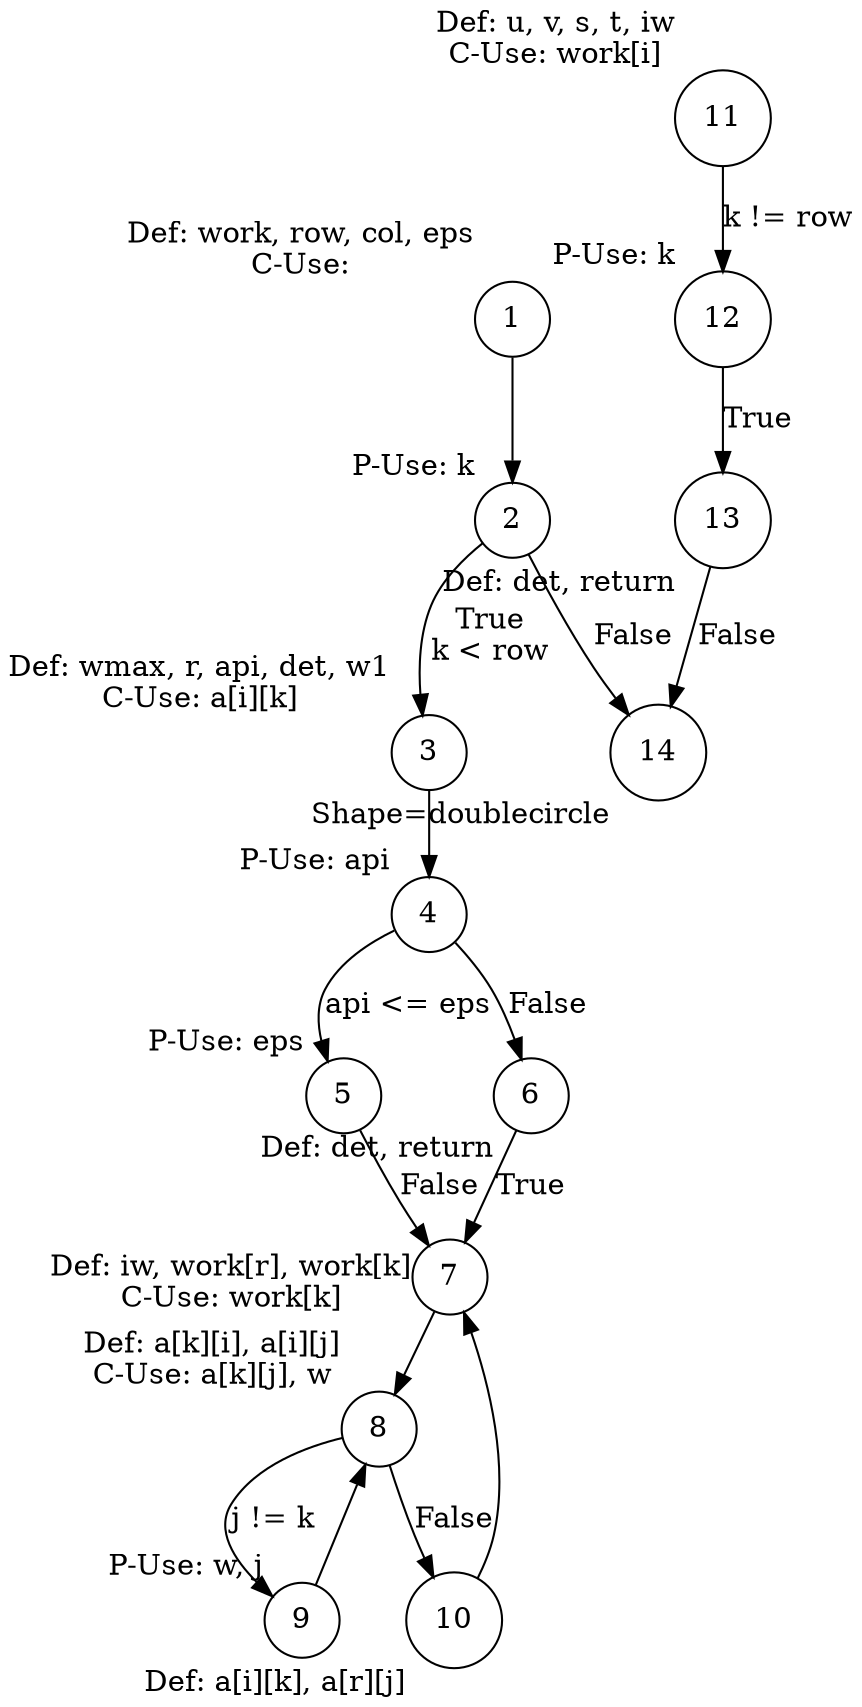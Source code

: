 digraph minver {
    rankdir=TB;
    node [shape=circle];
    
    1 [label="1", xlabel="Def: work, row, col, eps\nC-Use:"];
    2 [label="2", xlabel="P-Use: k"];
    3 [label="3", xlabel="Def: wmax, r, api, det, w1\nC-Use: a[i][k]"];
    4 [label="4", xlabel="P-Use: api"];
    5 [label="5", xlabel="P-Use: eps"];
    6 [label="6", xlabel="Def: det, return"];    
    7 [label="7", xlabel="Def: iw, work[r], work[k]\nC-Use: work[k]"];
    8 [label="8", xlabel="Def: a[k][i], a[i][j]\nC-Use: a[k][j], w"];
    9 [label="9", xlabel="P-Use: w, j"];
    10 [label="10", xlabel="Def: a[i][k], a[r][j]"];
    11 [label="11", xlabel="Def: u, v, s, t, iw\nC-Use: work[i]"];
    12 [label="12", xlabel="P-Use: k"];
    13 [label="13", xlabel="Def: det, return"];    
    14 [label="14", xlabel="Shape=doublecircle"];

    1 -> 2;
    2 -> 3 [label="True\nk < row"];
    2 -> 14 [label="False"];
    3 -> 4;
    4 -> 5 [label="api <= eps"];
    4 -> 6 [label="False"];
    5 -> 7 [label="False"];
    6 -> 7 [label="True"];
    7 -> 8;
    8 -> 9 [label="j != k"];
    8 -> 10 [label="False"];
    9 -> 8;
    10 -> 7;
    11 -> 12 [label="k != row"];
    12 -> 13 [label="True"];
    13 -> 14 [label="False"];
}